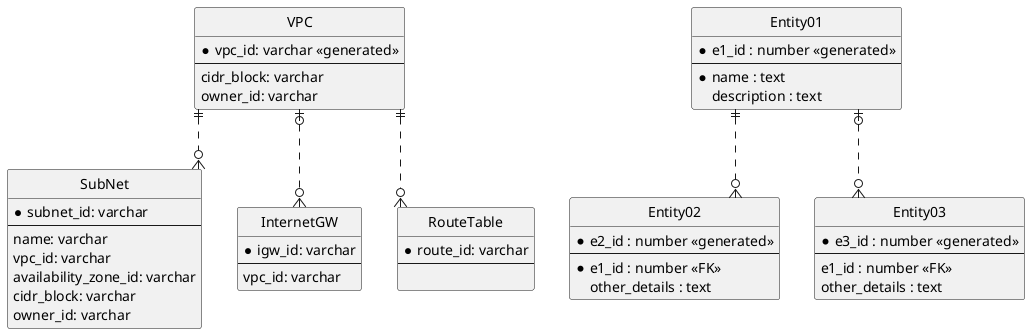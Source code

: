 @startuml

' hide the spot
hide circle

' avoid problems with angled crows feet
skinparam linetype ortho

entity "VPC" as vpc {
    *vpc_id: varchar <<generated>>
    --
    cidr_block: varchar
    owner_id: varchar
}

entity "SubNet" as subnet {
    *subnet_id: varchar
    --
    name: varchar
    vpc_id: varchar
    availability_zone_id: varchar
    cidr_block: varchar
    owner_id: varchar
}

entity "InternetGW" as igw {
    *igw_id: varchar
    --
    vpc_id: varchar
}

entity "RouteTable" as routetable {
    *route_id: varchar
    --

}

entity "Entity01" as e01 {
  *e1_id : number <<generated>>
  --
  *name : text
  description : text
}

entity "Entity02" as e02 {
  *e2_id : number <<generated>>
  --
  *e1_id : number <<FK>>
  other_details : text
}

entity "Entity03" as e03 {
  *e3_id : number <<generated>>
  --
  e1_id : number <<FK>>
  other_details : text
}

e01 ||..o{ e02
e01 |o..o{ e03
vpc ||..o{ subnet
vpc |o..o{ igw
vpc ||..o{ routetable

@enduml
